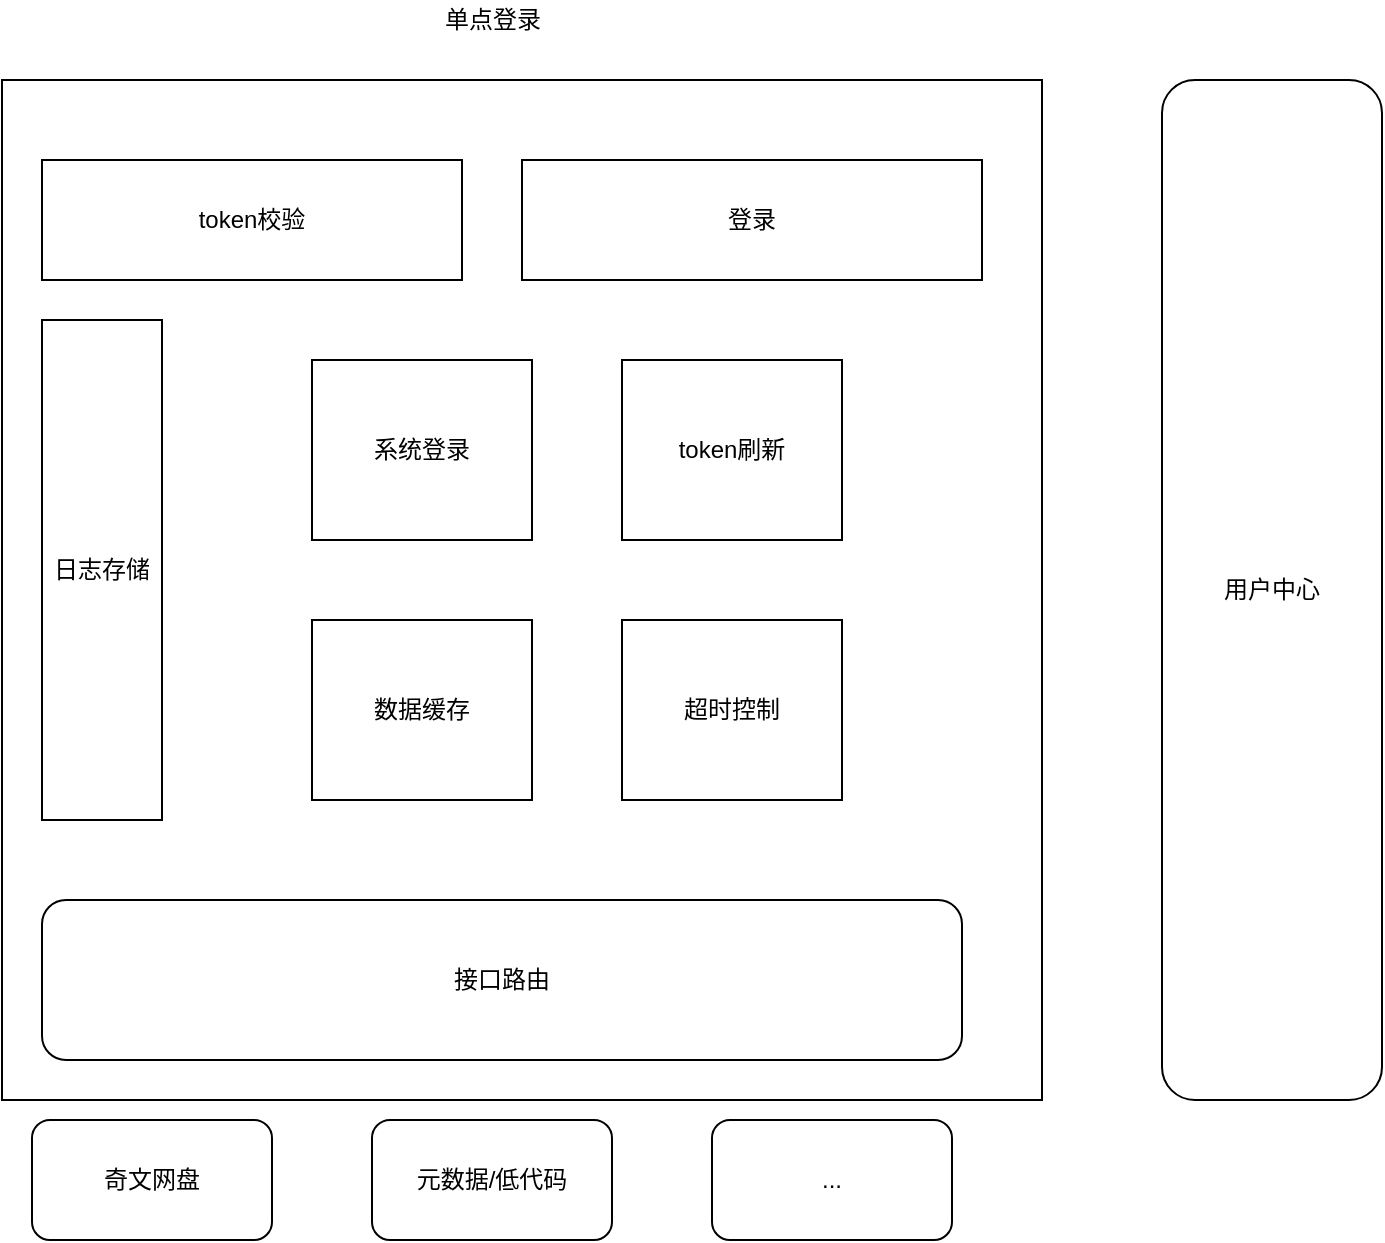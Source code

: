 <mxfile version="16.5.6" type="github" pages="2">
  <diagram id="xu8OgxEy0sLtZg1urSaU" name="模块设计">
    <mxGraphModel dx="1422" dy="739" grid="1" gridSize="10" guides="1" tooltips="1" connect="1" arrows="1" fold="1" page="1" pageScale="1" pageWidth="827" pageHeight="1169" math="0" shadow="0">
      <root>
        <mxCell id="0" />
        <mxCell id="1" parent="0" />
        <mxCell id="x8e_7CsHKKcft1ELe4x7-1" value="单点登录" style="text;html=1;align=center;verticalAlign=middle;resizable=0;points=[];autosize=1;strokeColor=none;" vertex="1" name="文本" parent="1">
          <mxGeometry x="270" y="40" width="70" height="20" as="geometry" />
        </mxCell>
        <mxCell id="x8e_7CsHKKcft1ELe4x7-2" value="" style="rounded=0;whiteSpace=wrap;html=1;" vertex="1" parent="1">
          <mxGeometry x="60" y="80" width="520" height="510" as="geometry" />
        </mxCell>
        <mxCell id="x8e_7CsHKKcft1ELe4x7-3" value="接口路由" style="rounded=1;whiteSpace=wrap;html=1;" vertex="1" parent="1">
          <mxGeometry x="80" y="490" width="460" height="80" as="geometry" />
        </mxCell>
        <mxCell id="x8e_7CsHKKcft1ELe4x7-4" value="token校验" style="rounded=0;whiteSpace=wrap;html=1;" vertex="1" parent="1">
          <mxGeometry x="80" y="120" width="210" height="60" as="geometry" />
        </mxCell>
        <mxCell id="x8e_7CsHKKcft1ELe4x7-5" value="登录" style="rounded=0;whiteSpace=wrap;html=1;" vertex="1" parent="1">
          <mxGeometry x="320" y="120" width="230" height="60" as="geometry" />
        </mxCell>
        <mxCell id="x8e_7CsHKKcft1ELe4x7-6" value="用户中心" style="rounded=1;whiteSpace=wrap;html=1;" vertex="1" parent="1">
          <mxGeometry x="640" y="80" width="110" height="510" as="geometry" />
        </mxCell>
        <mxCell id="x8e_7CsHKKcft1ELe4x7-7" value="数据缓存" style="rounded=0;whiteSpace=wrap;html=1;" vertex="1" parent="1">
          <mxGeometry x="215" y="350" width="110" height="90" as="geometry" />
        </mxCell>
        <mxCell id="x8e_7CsHKKcft1ELe4x7-8" value="日志存储" style="rounded=0;whiteSpace=wrap;html=1;" vertex="1" parent="1">
          <mxGeometry x="80" y="200" width="60" height="250" as="geometry" />
        </mxCell>
        <mxCell id="x8e_7CsHKKcft1ELe4x7-9" value="系统登录" style="rounded=0;whiteSpace=wrap;html=1;" vertex="1" parent="1">
          <mxGeometry x="215" y="220" width="110" height="90" as="geometry" />
        </mxCell>
        <mxCell id="x8e_7CsHKKcft1ELe4x7-10" value="超时控制" style="rounded=0;whiteSpace=wrap;html=1;" vertex="1" parent="1">
          <mxGeometry x="370" y="350" width="110" height="90" as="geometry" />
        </mxCell>
        <mxCell id="x8e_7CsHKKcft1ELe4x7-11" value="token刷新" style="rounded=0;whiteSpace=wrap;html=1;" vertex="1" parent="1">
          <mxGeometry x="370" y="220" width="110" height="90" as="geometry" />
        </mxCell>
        <mxCell id="x8e_7CsHKKcft1ELe4x7-12" value="奇文网盘" style="rounded=1;whiteSpace=wrap;html=1;" vertex="1" parent="1">
          <mxGeometry x="75" y="600" width="120" height="60" as="geometry" />
        </mxCell>
        <mxCell id="x8e_7CsHKKcft1ELe4x7-13" value="元数据/低代码" style="rounded=1;whiteSpace=wrap;html=1;" vertex="1" parent="1">
          <mxGeometry x="245" y="600" width="120" height="60" as="geometry" />
        </mxCell>
        <mxCell id="x8e_7CsHKKcft1ELe4x7-14" value="..." style="rounded=1;whiteSpace=wrap;html=1;" vertex="1" parent="1">
          <mxGeometry x="415" y="600" width="120" height="60" as="geometry" />
        </mxCell>
      </root>
    </mxGraphModel>
  </diagram>
  <diagram id="ke3g1DJS5o4I1kl9QrxH" name="登录/请求sop">
    <mxGraphModel dx="1355" dy="712" grid="1" gridSize="10" guides="1" tooltips="1" connect="1" arrows="1" fold="1" page="1" pageScale="1" pageWidth="827" pageHeight="1169" math="0" shadow="0">
      <root>
        <mxCell id="2haBiIdPRWKxBcC_i5B9-0" />
        <mxCell id="2haBiIdPRWKxBcC_i5B9-1" parent="2haBiIdPRWKxBcC_i5B9-0" />
        <mxCell id="2haBiIdPRWKxBcC_i5B9-2" value="用户登录sop" style="text;html=1;strokeColor=none;fillColor=none;align=center;verticalAlign=middle;whiteSpace=wrap;rounded=0;" vertex="1" parent="2haBiIdPRWKxBcC_i5B9-1">
          <mxGeometry x="80" y="70" width="100" height="30" as="geometry" />
        </mxCell>
        <mxCell id="2haBiIdPRWKxBcC_i5B9-6" value="" style="edgeStyle=orthogonalEdgeStyle;rounded=0;orthogonalLoop=1;jettySize=auto;html=1;" edge="1" parent="2haBiIdPRWKxBcC_i5B9-1" source="2haBiIdPRWKxBcC_i5B9-3" target="2haBiIdPRWKxBcC_i5B9-5">
          <mxGeometry relative="1" as="geometry" />
        </mxCell>
        <mxCell id="2haBiIdPRWKxBcC_i5B9-3" value="用户前端登录" style="rounded=0;whiteSpace=wrap;html=1;" vertex="1" parent="2haBiIdPRWKxBcC_i5B9-1">
          <mxGeometry x="70" y="110" width="120" height="60" as="geometry" />
        </mxCell>
        <mxCell id="2haBiIdPRWKxBcC_i5B9-8" value="" style="edgeStyle=orthogonalEdgeStyle;rounded=0;orthogonalLoop=1;jettySize=auto;html=1;" edge="1" parent="2haBiIdPRWKxBcC_i5B9-1" source="2haBiIdPRWKxBcC_i5B9-5" target="2haBiIdPRWKxBcC_i5B9-7">
          <mxGeometry relative="1" as="geometry" />
        </mxCell>
        <mxCell id="2haBiIdPRWKxBcC_i5B9-5" value="请求用户中心,获取用户登录其他系统信息" style="rounded=0;whiteSpace=wrap;html=1;" vertex="1" parent="2haBiIdPRWKxBcC_i5B9-1">
          <mxGeometry x="70" y="220" width="120" height="60" as="geometry" />
        </mxCell>
        <mxCell id="2haBiIdPRWKxBcC_i5B9-11" value="" style="edgeStyle=orthogonalEdgeStyle;rounded=0;orthogonalLoop=1;jettySize=auto;html=1;" edge="1" parent="2haBiIdPRWKxBcC_i5B9-1" source="2haBiIdPRWKxBcC_i5B9-7" target="2haBiIdPRWKxBcC_i5B9-10">
          <mxGeometry relative="1" as="geometry" />
        </mxCell>
        <mxCell id="2haBiIdPRWKxBcC_i5B9-7" value="登录其他系统,保存登录jwt及超时时间至redis" style="rounded=0;whiteSpace=wrap;html=1;" vertex="1" parent="2haBiIdPRWKxBcC_i5B9-1">
          <mxGeometry x="70" y="330" width="120" height="60" as="geometry" />
        </mxCell>
        <mxCell id="2haBiIdPRWKxBcC_i5B9-9" value="" style="text;html=1;strokeColor=none;fillColor=none;align=center;verticalAlign=middle;whiteSpace=wrap;rounded=0;" vertex="1" parent="2haBiIdPRWKxBcC_i5B9-1">
          <mxGeometry x="70" y="70" width="110" height="30" as="geometry" />
        </mxCell>
        <mxCell id="2haBiIdPRWKxBcC_i5B9-10" value="新增延时任务,定时刷新登录状态信息" style="rounded=0;whiteSpace=wrap;html=1;" vertex="1" parent="2haBiIdPRWKxBcC_i5B9-1">
          <mxGeometry x="70" y="450" width="120" height="60" as="geometry" />
        </mxCell>
        <mxCell id="2haBiIdPRWKxBcC_i5B9-12" value="业务接口请求sop" style="text;html=1;strokeColor=none;fillColor=none;align=center;verticalAlign=middle;whiteSpace=wrap;rounded=0;" vertex="1" parent="2haBiIdPRWKxBcC_i5B9-1">
          <mxGeometry x="460" y="70" width="110" height="30" as="geometry" />
        </mxCell>
        <mxCell id="2haBiIdPRWKxBcC_i5B9-16" style="edgeStyle=orthogonalEdgeStyle;rounded=0;orthogonalLoop=1;jettySize=auto;html=1;entryX=0.5;entryY=0;entryDx=0;entryDy=0;" edge="1" parent="2haBiIdPRWKxBcC_i5B9-1" source="2haBiIdPRWKxBcC_i5B9-13" target="2haBiIdPRWKxBcC_i5B9-14">
          <mxGeometry relative="1" as="geometry" />
        </mxCell>
        <mxCell id="2haBiIdPRWKxBcC_i5B9-13" value="用户请求接口" style="rounded=0;whiteSpace=wrap;html=1;" vertex="1" parent="2haBiIdPRWKxBcC_i5B9-1">
          <mxGeometry x="455" y="110" width="120" height="60" as="geometry" />
        </mxCell>
        <mxCell id="2haBiIdPRWKxBcC_i5B9-15" value="不存在,重定向到登录页面" style="edgeStyle=orthogonalEdgeStyle;rounded=0;orthogonalLoop=1;jettySize=auto;html=1;entryX=1;entryY=0.5;entryDx=0;entryDy=0;" edge="1" parent="2haBiIdPRWKxBcC_i5B9-1" source="2haBiIdPRWKxBcC_i5B9-14" target="2haBiIdPRWKxBcC_i5B9-3">
          <mxGeometry relative="1" as="geometry" />
        </mxCell>
        <mxCell id="2haBiIdPRWKxBcC_i5B9-18" value="存在" style="edgeStyle=orthogonalEdgeStyle;rounded=0;orthogonalLoop=1;jettySize=auto;html=1;" edge="1" parent="2haBiIdPRWKxBcC_i5B9-1" source="2haBiIdPRWKxBcC_i5B9-14" target="2haBiIdPRWKxBcC_i5B9-17">
          <mxGeometry relative="1" as="geometry" />
        </mxCell>
        <mxCell id="2haBiIdPRWKxBcC_i5B9-14" value="token校验是否存在" style="rhombus;whiteSpace=wrap;html=1;" vertex="1" parent="2haBiIdPRWKxBcC_i5B9-1">
          <mxGeometry x="475" y="210" width="80" height="40" as="geometry" />
        </mxCell>
        <mxCell id="2haBiIdPRWKxBcC_i5B9-20" value="" style="edgeStyle=orthogonalEdgeStyle;rounded=0;orthogonalLoop=1;jettySize=auto;html=1;" edge="1" parent="2haBiIdPRWKxBcC_i5B9-1" source="2haBiIdPRWKxBcC_i5B9-17" target="2haBiIdPRWKxBcC_i5B9-19">
          <mxGeometry relative="1" as="geometry" />
        </mxCell>
        <mxCell id="2haBiIdPRWKxBcC_i5B9-17" value="缓存中拿到用户-三方系统的接口" style="whiteSpace=wrap;html=1;" vertex="1" parent="2haBiIdPRWKxBcC_i5B9-1">
          <mxGeometry x="455" y="300" width="120" height="60" as="geometry" />
        </mxCell>
        <mxCell id="2haBiIdPRWKxBcC_i5B9-19" value="组装三方请求的方式,进行路由请求" style="whiteSpace=wrap;html=1;" vertex="1" parent="2haBiIdPRWKxBcC_i5B9-1">
          <mxGeometry x="455" y="440" width="120" height="60" as="geometry" />
        </mxCell>
      </root>
    </mxGraphModel>
  </diagram>
</mxfile>
